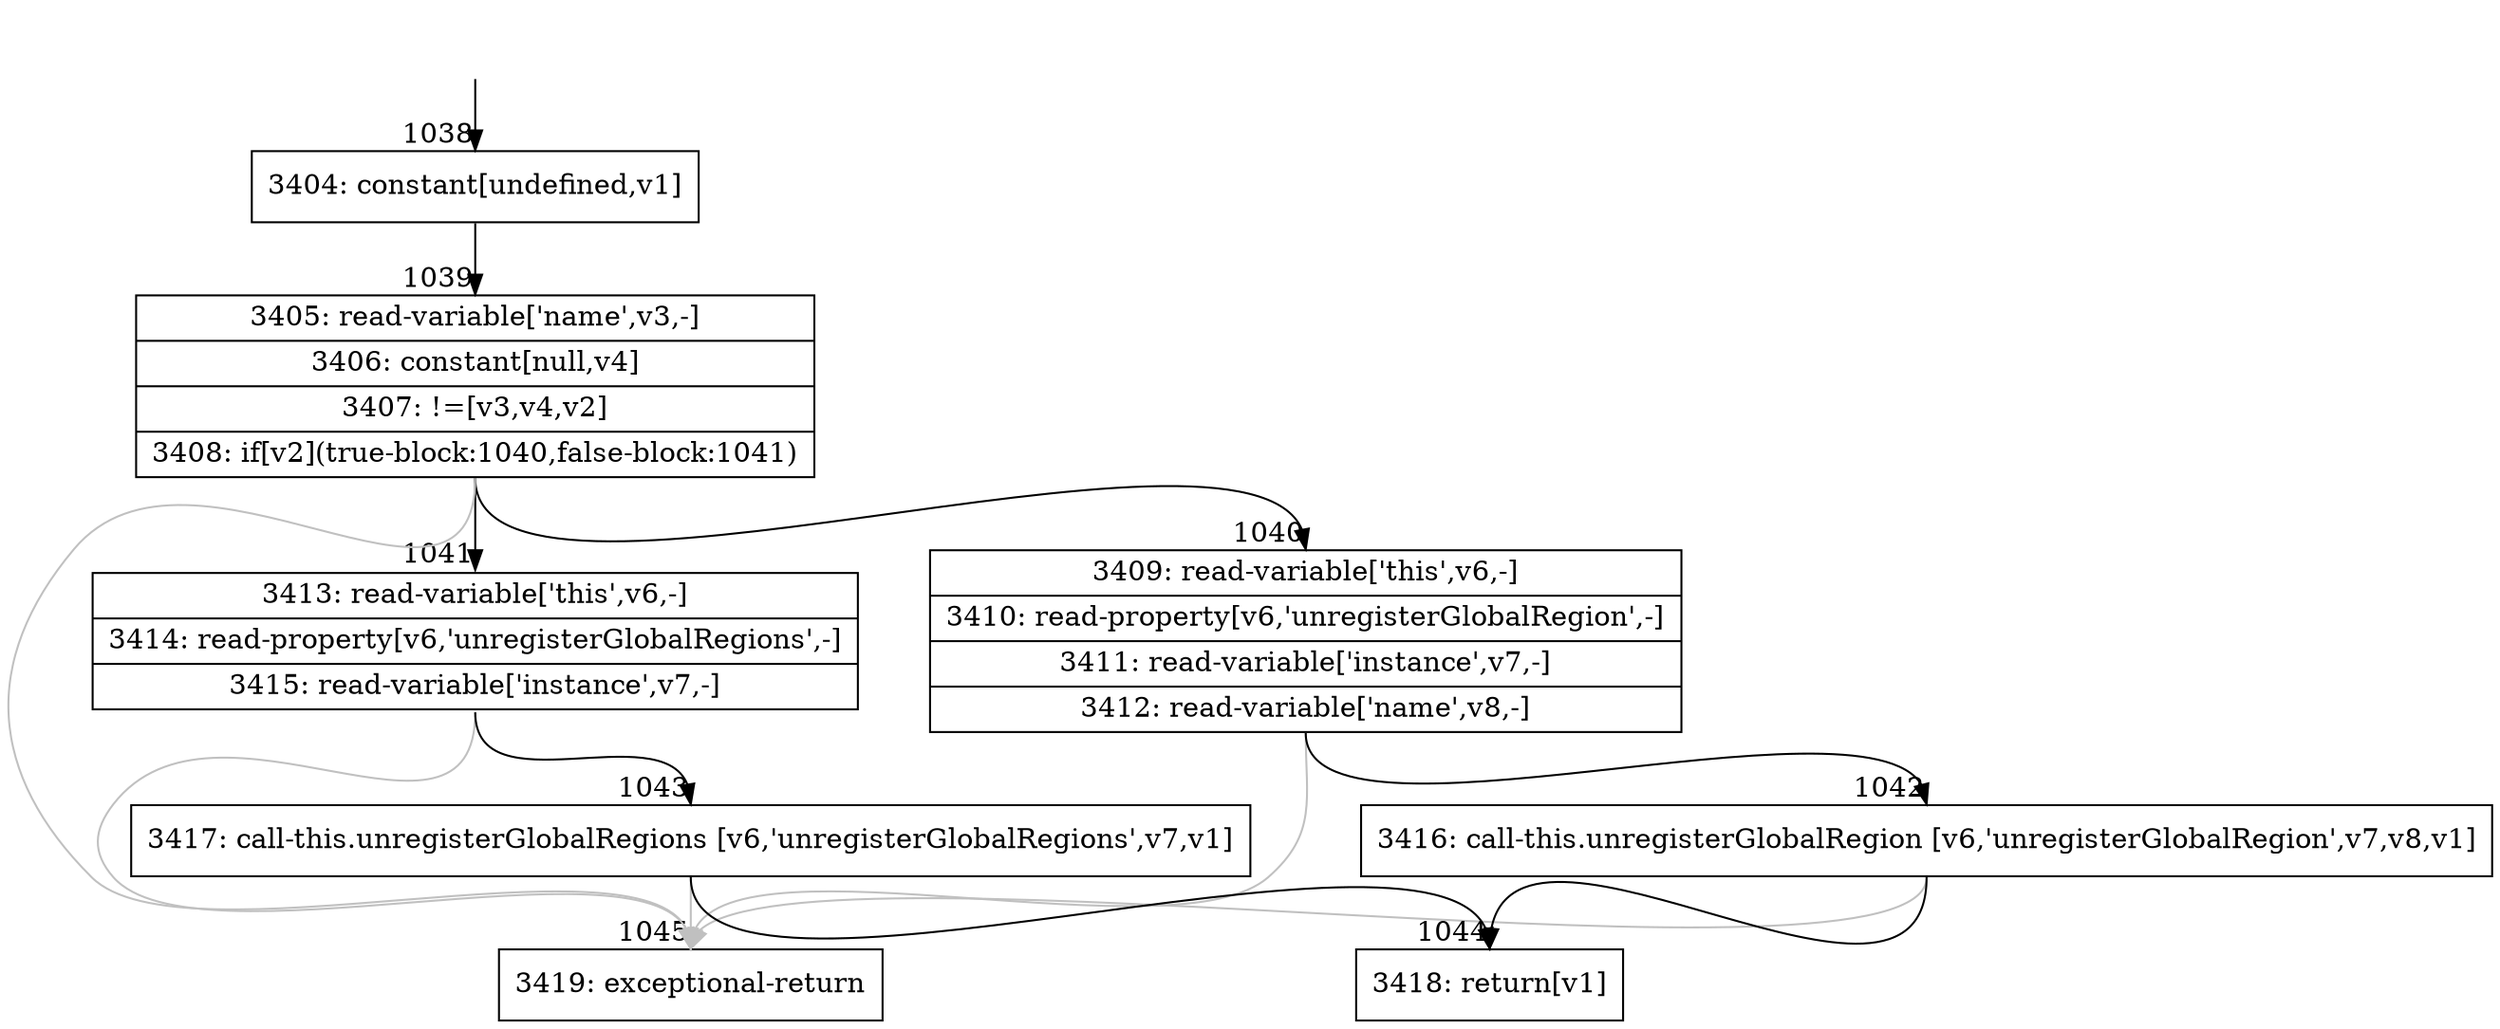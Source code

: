 digraph {
rankdir="TD"
BB_entry92[shape=none,label=""];
BB_entry92 -> BB1038 [tailport=s, headport=n, headlabel="    1038"]
BB1038 [shape=record label="{3404: constant[undefined,v1]}" ] 
BB1038 -> BB1039 [tailport=s, headport=n, headlabel="      1039"]
BB1039 [shape=record label="{3405: read-variable['name',v3,-]|3406: constant[null,v4]|3407: !=[v3,v4,v2]|3408: if[v2](true-block:1040,false-block:1041)}" ] 
BB1039 -> BB1040 [tailport=s, headport=n, headlabel="      1040"]
BB1039 -> BB1041 [tailport=s, headport=n, headlabel="      1041"]
BB1039 -> BB1045 [tailport=s, headport=n, color=gray, headlabel="      1045"]
BB1040 [shape=record label="{3409: read-variable['this',v6,-]|3410: read-property[v6,'unregisterGlobalRegion',-]|3411: read-variable['instance',v7,-]|3412: read-variable['name',v8,-]}" ] 
BB1040 -> BB1042 [tailport=s, headport=n, headlabel="      1042"]
BB1040 -> BB1045 [tailport=s, headport=n, color=gray]
BB1041 [shape=record label="{3413: read-variable['this',v6,-]|3414: read-property[v6,'unregisterGlobalRegions',-]|3415: read-variable['instance',v7,-]}" ] 
BB1041 -> BB1043 [tailport=s, headport=n, headlabel="      1043"]
BB1041 -> BB1045 [tailport=s, headport=n, color=gray]
BB1042 [shape=record label="{3416: call-this.unregisterGlobalRegion [v6,'unregisterGlobalRegion',v7,v8,v1]}" ] 
BB1042 -> BB1044 [tailport=s, headport=n, headlabel="      1044"]
BB1042 -> BB1045 [tailport=s, headport=n, color=gray]
BB1043 [shape=record label="{3417: call-this.unregisterGlobalRegions [v6,'unregisterGlobalRegions',v7,v1]}" ] 
BB1043 -> BB1044 [tailport=s, headport=n]
BB1043 -> BB1045 [tailport=s, headport=n, color=gray]
BB1044 [shape=record label="{3418: return[v1]}" ] 
BB1045 [shape=record label="{3419: exceptional-return}" ] 
//#$~ 978
}

